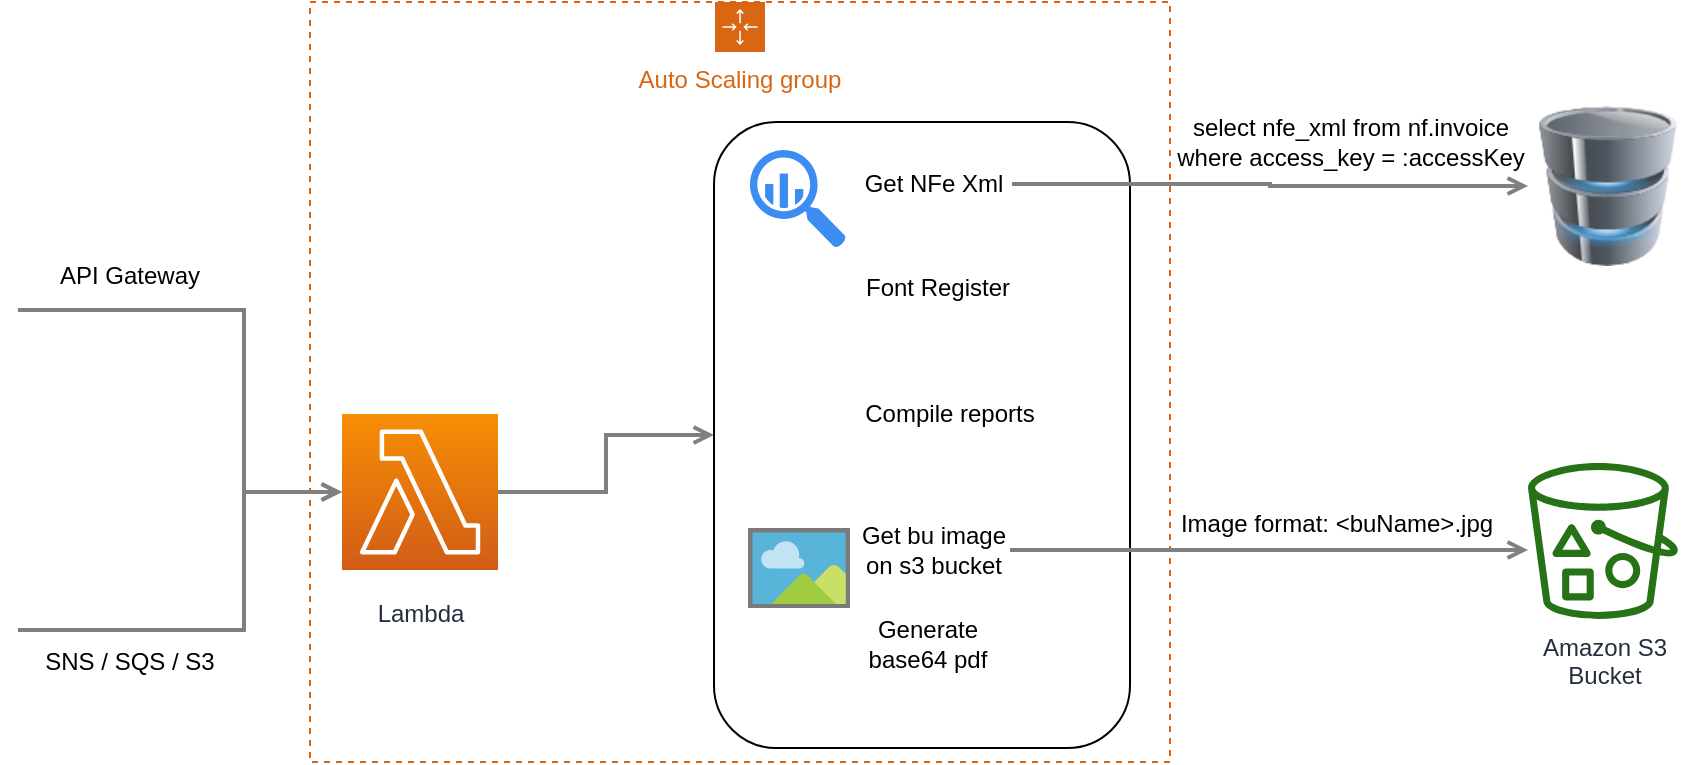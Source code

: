 <mxfile version="11.1.4" type="device"><diagram id="Ht1M8jgEwFfnCIfOTk4-" name="Page-1"><mxGraphModel dx="1381" dy="1635" grid="1" gridSize="10" guides="1" tooltips="1" connect="1" arrows="1" fold="1" page="1" pageScale="1" pageWidth="1169" pageHeight="827" math="0" shadow="0"><root><mxCell id="0"/><mxCell id="1" parent="0"/><mxCell id="C1zINfgr09MNgWSlrDCD-6" value="Auto Scaling group" style="points=[[0,0],[0.25,0],[0.5,0],[0.75,0],[1,0],[1,0.25],[1,0.5],[1,0.75],[1,1],[0.75,1],[0.5,1],[0.25,1],[0,1],[0,0.75],[0,0.5],[0,0.25]];outlineConnect=0;gradientColor=none;html=1;whiteSpace=wrap;fontSize=12;fontStyle=0;shape=mxgraph.aws4.groupCenter;grIcon=mxgraph.aws4.group_auto_scaling_group;grStroke=1;strokeColor=#D86613;fillColor=none;verticalAlign=top;align=center;fontColor=#D86613;dashed=1;spacingTop=25;" parent="1" vertex="1"><mxGeometry x="270" y="-770" width="430" height="380" as="geometry"/></mxCell><mxCell id="UEzPUAAOIrF-is8g5C7q-164" style="edgeStyle=orthogonalEdgeStyle;rounded=0;orthogonalLoop=1;jettySize=auto;html=1;startArrow=none;startFill=0;endArrow=open;endFill=0;strokeColor=#808080;strokeWidth=2;" parent="1" target="UEzPUAAOIrF-is8g5C7q-148" edge="1"><mxGeometry relative="1" as="geometry"><Array as="points"><mxPoint x="237" y="-616"/><mxPoint x="237" y="-525"/></Array><mxPoint x="123.93" y="-616" as="sourcePoint"/></mxGeometry></mxCell><mxCell id="UEzPUAAOIrF-is8g5C7q-165" style="edgeStyle=orthogonalEdgeStyle;rounded=0;orthogonalLoop=1;jettySize=auto;html=1;startArrow=none;startFill=0;endArrow=open;endFill=0;strokeColor=#808080;strokeWidth=2;" parent="1" target="UEzPUAAOIrF-is8g5C7q-148" edge="1"><mxGeometry relative="1" as="geometry"><Array as="points"><mxPoint x="237" y="-456"/><mxPoint x="237" y="-525"/></Array><mxPoint x="123.98" y="-456" as="sourcePoint"/></mxGeometry></mxCell><mxCell id="UEzPUAAOIrF-is8g5C7q-167" style="edgeStyle=orthogonalEdgeStyle;rounded=0;orthogonalLoop=1;jettySize=auto;html=1;startArrow=none;startFill=0;endArrow=open;endFill=0;strokeColor=#808080;strokeWidth=2;entryX=0;entryY=0.5;entryDx=0;entryDy=0;" parent="1" source="UEzPUAAOIrF-is8g5C7q-148" target="C1zINfgr09MNgWSlrDCD-9" edge="1"><mxGeometry relative="1" as="geometry"><mxPoint x="430" y="-578" as="targetPoint"/></mxGeometry></mxCell><mxCell id="UEzPUAAOIrF-is8g5C7q-148" value="Lambda" style="outlineConnect=0;fontColor=#232F3E;gradientColor=#F78E04;gradientDirection=north;fillColor=#D05C17;strokeColor=#ffffff;dashed=0;verticalLabelPosition=bottom;verticalAlign=top;align=center;html=1;fontSize=12;fontStyle=0;aspect=fixed;shape=mxgraph.aws4.resourceIcon;resIcon=mxgraph.aws4.lambda;labelBackgroundColor=#ffffff;spacingTop=8;" parent="1" vertex="1"><mxGeometry x="286" y="-564" width="78" height="78" as="geometry"/></mxCell><mxCell id="UEzPUAAOIrF-is8g5C7q-158" value="Amazon S3&lt;br&gt;Bucket&lt;br&gt;" style="outlineConnect=0;fontColor=#232F3E;gradientColor=none;fillColor=#277116;strokeColor=none;dashed=0;verticalLabelPosition=bottom;verticalAlign=top;align=center;html=1;fontSize=12;fontStyle=0;aspect=fixed;pointerEvents=1;shape=mxgraph.aws4.bucket_with_objects;labelBackgroundColor=#ffffff;" parent="1" vertex="1"><mxGeometry x="879" y="-539.5" width="75" height="78" as="geometry"/></mxCell><mxCell id="C1zINfgr09MNgWSlrDCD-1" value="API Gateway" style="text;html=1;strokeColor=none;fillColor=none;align=center;verticalAlign=middle;whiteSpace=wrap;rounded=0;" parent="1" vertex="1"><mxGeometry x="130" y="-643" width="100" height="20" as="geometry"/></mxCell><mxCell id="C1zINfgr09MNgWSlrDCD-2" value="SNS / SQS / S3" style="text;html=1;strokeColor=none;fillColor=none;align=center;verticalAlign=middle;whiteSpace=wrap;rounded=0;" parent="1" vertex="1"><mxGeometry x="130" y="-450" width="100" height="20" as="geometry"/></mxCell><mxCell id="C1zINfgr09MNgWSlrDCD-9" value="" style="rounded=1;whiteSpace=wrap;html=1;" parent="1" vertex="1"><mxGeometry x="472" y="-710" width="208" height="313" as="geometry"/></mxCell><mxCell id="C1zINfgr09MNgWSlrDCD-7" value="" style="shape=image;html=1;verticalAlign=top;verticalLabelPosition=bottom;labelBackgroundColor=#ffffff;imageAspect=0;aspect=fixed;image=https://cdn1.iconfinder.com/data/icons/file-extension-vol-1/48/Ttf_file_font_extension-128.png" parent="1" vertex="1"><mxGeometry x="479" y="-637.5" width="60" height="60" as="geometry"/></mxCell><mxCell id="C1zINfgr09MNgWSlrDCD-8" value="Font Register" style="text;html=1;strokeColor=none;fillColor=none;align=center;verticalAlign=middle;whiteSpace=wrap;rounded=0;" parent="1" vertex="1"><mxGeometry x="539" y="-637.5" width="90" height="20" as="geometry"/></mxCell><mxCell id="C1zINfgr09MNgWSlrDCD-3" value="" style="shape=image;html=1;verticalAlign=top;verticalLabelPosition=bottom;labelBackgroundColor=#ffffff;imageAspect=0;aspect=fixed;image=https://cdn2.iconfinder.com/data/icons/software-engineering-and-video-gaming/512/611_Code_coding_compile_files_list-128.png" parent="1" vertex="1"><mxGeometry x="485" y="-577.5" width="64" height="64" as="geometry"/></mxCell><mxCell id="C1zINfgr09MNgWSlrDCD-5" value="Compile reports" style="text;html=1;strokeColor=none;fillColor=none;align=center;verticalAlign=middle;whiteSpace=wrap;rounded=0;" parent="1" vertex="1"><mxGeometry x="542" y="-574" width="96" height="20" as="geometry"/></mxCell><mxCell id="C1zINfgr09MNgWSlrDCD-10" style="edgeStyle=orthogonalEdgeStyle;rounded=0;orthogonalLoop=1;jettySize=auto;html=1;startArrow=none;startFill=0;endArrow=open;endFill=0;strokeColor=#808080;strokeWidth=2;exitX=1;exitY=0.5;exitDx=0;exitDy=0;" parent="1" source="C1zINfgr09MNgWSlrDCD-13" target="UEzPUAAOIrF-is8g5C7q-158" edge="1"><mxGeometry relative="1" as="geometry"><mxPoint x="920" y="-510" as="targetPoint"/><mxPoint x="720" y="-525" as="sourcePoint"/><Array as="points"><mxPoint x="750" y="-496"/><mxPoint x="750" y="-496"/></Array></mxGeometry></mxCell><mxCell id="C1zINfgr09MNgWSlrDCD-12" value="" style="aspect=fixed;html=1;perimeter=none;align=center;shadow=0;dashed=0;image;fontSize=12;image=img/lib/mscae/Image.svg;" parent="1" vertex="1"><mxGeometry x="489" y="-507" width="51" height="40" as="geometry"/></mxCell><mxCell id="C1zINfgr09MNgWSlrDCD-13" value="Get bu image on s3 bucket" style="text;html=1;strokeColor=none;fillColor=none;align=center;verticalAlign=middle;whiteSpace=wrap;rounded=0;" parent="1" vertex="1"><mxGeometry x="544" y="-506" width="76" height="20" as="geometry"/></mxCell><mxCell id="C1zINfgr09MNgWSlrDCD-14" value="Image format: &amp;lt;buName&amp;gt;.jpg" style="text;html=1;strokeColor=none;fillColor=none;align=center;verticalAlign=middle;whiteSpace=wrap;rounded=0;" parent="1" vertex="1"><mxGeometry x="694" y="-519.5" width="179" height="20" as="geometry"/></mxCell><mxCell id="C1zINfgr09MNgWSlrDCD-15" value="" style="shape=image;html=1;verticalAlign=top;verticalLabelPosition=bottom;labelBackgroundColor=#ffffff;imageAspect=0;aspect=fixed;image=https://cdn3.iconfinder.com/data/icons/document-icons-2/30/647716-pdf-128.png" parent="1" vertex="1"><mxGeometry x="489" y="-460.5" width="52" height="52" as="geometry"/></mxCell><mxCell id="C1zINfgr09MNgWSlrDCD-16" value="Generate base64 pdf" style="text;html=1;strokeColor=none;fillColor=none;align=center;verticalAlign=middle;whiteSpace=wrap;rounded=0;" parent="1" vertex="1"><mxGeometry x="541" y="-459.5" width="76" height="20" as="geometry"/></mxCell><mxCell id="vs8ZMShyoxe8P-BkV3PF-1" value="" style="image;html=1;labelBackgroundColor=#ffffff;image=img/lib/clip_art/computers/Database_128x128.png" vertex="1" parent="1"><mxGeometry x="879" y="-718" width="80" height="80" as="geometry"/></mxCell><mxCell id="vs8ZMShyoxe8P-BkV3PF-2" style="edgeStyle=orthogonalEdgeStyle;rounded=0;orthogonalLoop=1;jettySize=auto;html=1;startArrow=none;startFill=0;endArrow=open;endFill=0;strokeColor=#808080;strokeWidth=2;exitX=1;exitY=0.5;exitDx=0;exitDy=0;entryX=0;entryY=0.5;entryDx=0;entryDy=0;" edge="1" parent="1" source="vs8ZMShyoxe8P-BkV3PF-6" target="vs8ZMShyoxe8P-BkV3PF-1"><mxGeometry relative="1" as="geometry"><mxPoint x="780" y="-630" as="targetPoint"/><mxPoint x="770" y="-632" as="sourcePoint"/><Array as="points"><mxPoint x="750" y="-679"/><mxPoint x="750" y="-678"/></Array></mxGeometry></mxCell><mxCell id="vs8ZMShyoxe8P-BkV3PF-4" value="select nfe_xml from nf.invoice where access_key = :accessKey" style="text;html=1;strokeColor=none;fillColor=none;align=center;verticalAlign=middle;whiteSpace=wrap;rounded=0;" vertex="1" parent="1"><mxGeometry x="701" y="-720" width="179" height="40" as="geometry"/></mxCell><mxCell id="vs8ZMShyoxe8P-BkV3PF-5" value="" style="html=1;aspect=fixed;strokeColor=none;shadow=0;align=center;verticalAlign=top;fillColor=#3B8DF1;shape=mxgraph.gcp2.big_query" vertex="1" parent="1"><mxGeometry x="490" y="-696" width="48" height="49" as="geometry"/></mxCell><mxCell id="vs8ZMShyoxe8P-BkV3PF-6" value="Get NFe Xml" style="text;html=1;strokeColor=none;fillColor=none;align=center;verticalAlign=middle;whiteSpace=wrap;rounded=0;" vertex="1" parent="1"><mxGeometry x="543" y="-699" width="78" height="40" as="geometry"/></mxCell></root></mxGraphModel></diagram></mxfile>